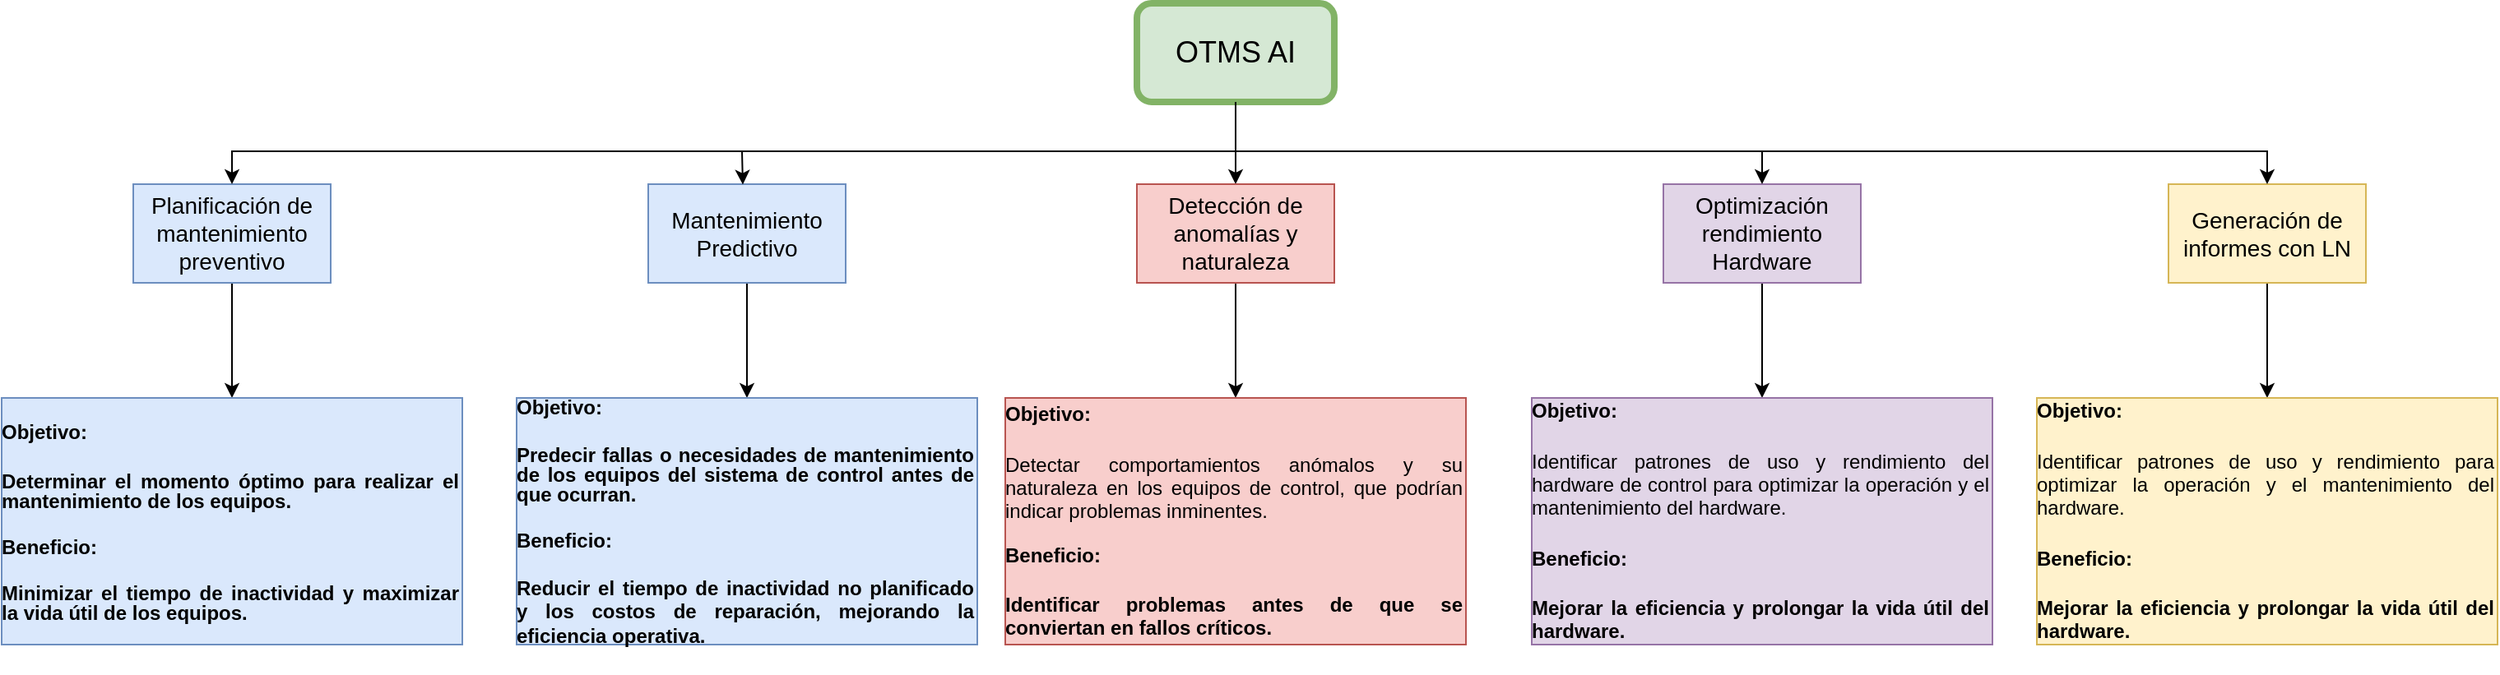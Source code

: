 <mxfile version="24.6.2" type="github">
  <diagram name="Página-1" id="28DYMGYW-lTGbGgKYK9i">
    <mxGraphModel dx="2328" dy="791" grid="1" gridSize="10" guides="1" tooltips="1" connect="1" arrows="1" fold="1" page="1" pageScale="1" pageWidth="827" pageHeight="1169" math="0" shadow="0">
      <root>
        <mxCell id="0" />
        <mxCell id="1" parent="0" />
        <mxCell id="Kg6lwI2vOc3HsI6Ho88o-5" value="" style="edgeStyle=orthogonalEdgeStyle;rounded=0;orthogonalLoop=1;jettySize=auto;html=1;" edge="1" parent="1" source="Kg6lwI2vOc3HsI6Ho88o-1" target="Kg6lwI2vOc3HsI6Ho88o-4">
          <mxGeometry relative="1" as="geometry" />
        </mxCell>
        <mxCell id="Kg6lwI2vOc3HsI6Ho88o-1" value="OTMS AI" style="rounded=1;whiteSpace=wrap;html=1;fillColor=#d5e8d4;strokeColor=#82b366;strokeWidth=4;fontSize=18;" vertex="1" parent="1">
          <mxGeometry x="-60" y="60" width="120" height="60" as="geometry" />
        </mxCell>
        <mxCell id="Kg6lwI2vOc3HsI6Ho88o-32" value="" style="edgeStyle=elbowEdgeStyle;rounded=0;orthogonalLoop=1;jettySize=auto;elbow=vertical;html=1;" edge="1" parent="1" source="Kg6lwI2vOc3HsI6Ho88o-2" target="Kg6lwI2vOc3HsI6Ho88o-29">
          <mxGeometry relative="1" as="geometry" />
        </mxCell>
        <mxCell id="Kg6lwI2vOc3HsI6Ho88o-2" value="Mantenimiento Predictivo" style="rounded=0;whiteSpace=wrap;html=1;fontSize=14;fillColor=#dae8fc;strokeColor=#6c8ebf;" vertex="1" parent="1">
          <mxGeometry x="-357" y="170" width="120" height="60" as="geometry" />
        </mxCell>
        <mxCell id="Kg6lwI2vOc3HsI6Ho88o-27" value="" style="edgeStyle=elbowEdgeStyle;rounded=0;orthogonalLoop=1;jettySize=auto;elbow=vertical;html=1;" edge="1" parent="1" source="Kg6lwI2vOc3HsI6Ho88o-3" target="Kg6lwI2vOc3HsI6Ho88o-20">
          <mxGeometry relative="1" as="geometry" />
        </mxCell>
        <mxCell id="Kg6lwI2vOc3HsI6Ho88o-3" value="Optimización rendimiento Hardware" style="rounded=0;whiteSpace=wrap;html=1;fontSize=14;fillColor=#e1d5e7;strokeColor=#9673a6;" vertex="1" parent="1">
          <mxGeometry x="260" y="170" width="120" height="60" as="geometry" />
        </mxCell>
        <mxCell id="Kg6lwI2vOc3HsI6Ho88o-26" value="" style="edgeStyle=elbowEdgeStyle;rounded=0;orthogonalLoop=1;jettySize=auto;elbow=vertical;html=1;" edge="1" parent="1" source="Kg6lwI2vOc3HsI6Ho88o-4" target="Kg6lwI2vOc3HsI6Ho88o-21">
          <mxGeometry relative="1" as="geometry" />
        </mxCell>
        <mxCell id="Kg6lwI2vOc3HsI6Ho88o-4" value="Detección de anomalías y naturaleza" style="rounded=0;whiteSpace=wrap;html=1;fontSize=14;fillColor=#f8cecc;strokeColor=#b85450;" vertex="1" parent="1">
          <mxGeometry x="-60" y="170" width="120" height="60" as="geometry" />
        </mxCell>
        <mxCell id="Kg6lwI2vOc3HsI6Ho88o-9" value="" style="endArrow=classic;html=1;rounded=0;exitX=0.5;exitY=1;exitDx=0;exitDy=0;entryX=0.479;entryY=0.005;entryDx=0;entryDy=0;entryPerimeter=0;" edge="1" parent="1" target="Kg6lwI2vOc3HsI6Ho88o-2">
          <mxGeometry width="50" height="50" relative="1" as="geometry">
            <mxPoint y="120" as="sourcePoint" />
            <mxPoint x="-298" y="170" as="targetPoint" />
            <Array as="points">
              <mxPoint y="150" />
              <mxPoint x="-300" y="150" />
            </Array>
          </mxGeometry>
        </mxCell>
        <mxCell id="Kg6lwI2vOc3HsI6Ho88o-11" value="" style="edgeStyle=none;orthogonalLoop=1;jettySize=auto;html=1;rounded=0;entryX=0.5;entryY=0;entryDx=0;entryDy=0;" edge="1" parent="1" target="Kg6lwI2vOc3HsI6Ho88o-3">
          <mxGeometry width="80" relative="1" as="geometry">
            <mxPoint y="120" as="sourcePoint" />
            <mxPoint x="30" y="160" as="targetPoint" />
            <Array as="points">
              <mxPoint y="150" />
              <mxPoint x="320" y="150" />
            </Array>
          </mxGeometry>
        </mxCell>
        <mxCell id="Kg6lwI2vOc3HsI6Ho88o-24" value="" style="edgeStyle=elbowEdgeStyle;rounded=0;orthogonalLoop=1;jettySize=auto;elbow=vertical;html=1;" edge="1" parent="1" source="Kg6lwI2vOc3HsI6Ho88o-12" target="Kg6lwI2vOc3HsI6Ho88o-14">
          <mxGeometry relative="1" as="geometry" />
        </mxCell>
        <mxCell id="Kg6lwI2vOc3HsI6Ho88o-12" value="Planificación de mantenimiento preventivo" style="rounded=0;whiteSpace=wrap;html=1;fontSize=14;fillColor=#dae8fc;strokeColor=#6c8ebf;" vertex="1" parent="1">
          <mxGeometry x="-670" y="170" width="120" height="60" as="geometry" />
        </mxCell>
        <mxCell id="Kg6lwI2vOc3HsI6Ho88o-14" value="&lt;h4 style=&quot;text-align: justify;&quot;&gt;Objetivo:&lt;/h4&gt;&lt;h4 style=&quot;text-align: justify; line-height: 100%;&quot;&gt;Determinar el momento óptimo para realizar el mantenimiento de los equipos.&amp;nbsp;&lt;/h4&gt;&lt;h4 style=&quot;text-align: justify; line-height: 100%;&quot;&gt;Beneficio:&lt;/h4&gt;&lt;h4 style=&quot;text-align: justify; line-height: 12px;&quot;&gt;Minimizar el tiempo de inactividad y maximizar la vida útil de los equipos.&lt;/h4&gt;" style="rounded=0;whiteSpace=wrap;html=1;fontSize=12;fillColor=#dae8fc;strokeColor=#6c8ebf;align=right;verticalAlign=middle;" vertex="1" parent="1">
          <mxGeometry x="-750" y="300" width="280" height="150" as="geometry" />
        </mxCell>
        <mxCell id="Kg6lwI2vOc3HsI6Ho88o-15" value="" style="edgeStyle=elbowEdgeStyle;orthogonalLoop=1;jettySize=auto;html=1;rounded=0;elbow=vertical;entryX=0.5;entryY=0;entryDx=0;entryDy=0;" edge="1" parent="1" target="Kg6lwI2vOc3HsI6Ho88o-12">
          <mxGeometry width="80" relative="1" as="geometry">
            <mxPoint x="-300" y="150" as="sourcePoint" />
            <mxPoint x="-450" y="130" as="targetPoint" />
            <Array as="points">
              <mxPoint x="-470" y="150" />
            </Array>
          </mxGeometry>
        </mxCell>
        <mxCell id="Kg6lwI2vOc3HsI6Ho88o-28" value="" style="edgeStyle=elbowEdgeStyle;rounded=0;orthogonalLoop=1;jettySize=auto;elbow=vertical;html=1;" edge="1" parent="1" source="Kg6lwI2vOc3HsI6Ho88o-16" target="Kg6lwI2vOc3HsI6Ho88o-22">
          <mxGeometry relative="1" as="geometry" />
        </mxCell>
        <mxCell id="Kg6lwI2vOc3HsI6Ho88o-16" value="Generación de informes con LN" style="rounded=0;whiteSpace=wrap;html=1;fontSize=14;fillColor=#fff2cc;strokeColor=#d6b656;" vertex="1" parent="1">
          <mxGeometry x="567" y="170" width="120" height="60" as="geometry" />
        </mxCell>
        <mxCell id="Kg6lwI2vOc3HsI6Ho88o-17" value="" style="edgeStyle=elbowEdgeStyle;orthogonalLoop=1;jettySize=auto;html=1;rounded=0;elbow=vertical;entryX=0.5;entryY=0;entryDx=0;entryDy=0;" edge="1" parent="1" target="Kg6lwI2vOc3HsI6Ho88o-16">
          <mxGeometry width="80" relative="1" as="geometry">
            <mxPoint x="320" y="150" as="sourcePoint" />
            <mxPoint x="630" y="170" as="targetPoint" />
            <Array as="points">
              <mxPoint x="490" y="150" />
            </Array>
          </mxGeometry>
        </mxCell>
        <mxCell id="Kg6lwI2vOc3HsI6Ho88o-20" value="&lt;h4 style=&quot;text-align: justify;&quot;&gt;Objetivo:&lt;/h4&gt;&lt;p style=&quot;text-align: justify;&quot;&gt;Identificar patrones de uso y rendimiento del hardware de control para optimizar la operación y el mantenimiento del hardware.&lt;/p&gt;&lt;h4 style=&quot;text-align: justify;&quot;&gt;Beneficio:&lt;/h4&gt;&lt;h4 style=&quot;text-align: justify;&quot;&gt;Mejorar la eficiencia y prolongar la vida útil del hardware.&lt;/h4&gt;" style="rounded=0;whiteSpace=wrap;html=1;fontSize=12;fillColor=#e1d5e7;strokeColor=#9673a6;align=right;verticalAlign=middle;" vertex="1" parent="1">
          <mxGeometry x="180" y="300" width="280" height="150" as="geometry" />
        </mxCell>
        <mxCell id="Kg6lwI2vOc3HsI6Ho88o-21" value="&lt;h4 style=&quot;text-align: justify;&quot;&gt;Objetivo:&lt;/h4&gt;&lt;p style=&quot;text-align: justify;&quot;&gt;&lt;span style=&quot;background-color: initial; text-align: right;&quot;&gt;Detectar comportamientos anómalos y su naturaleza en los equipos de control, que podrían indicar problemas inminentes.&lt;/span&gt;&lt;/p&gt;&lt;p style=&quot;text-align: justify;&quot;&gt;&lt;b&gt;&lt;span style=&quot;background-color: initial;&quot;&gt;Beneficio:&lt;/span&gt;&lt;br&gt;&lt;/b&gt;&lt;/p&gt;&lt;h4 style=&quot;text-align: justify;&quot;&gt;Identificar problemas antes de que se conviertan en fallos críticos.&lt;/h4&gt;" style="rounded=0;whiteSpace=wrap;html=1;fontSize=12;fillColor=#f8cecc;strokeColor=#b85450;align=right;verticalAlign=middle;" vertex="1" parent="1">
          <mxGeometry x="-140" y="300" width="280" height="150" as="geometry" />
        </mxCell>
        <mxCell id="Kg6lwI2vOc3HsI6Ho88o-22" value="&lt;h4 style=&quot;text-align: justify;&quot;&gt;Objetivo:&lt;/h4&gt;&lt;p style=&quot;text-align: justify;&quot;&gt;Identificar patrones de uso y rendimiento para optimizar la operación y el mantenimiento del hardware.&lt;/p&gt;&lt;h4 style=&quot;text-align: justify;&quot;&gt;Beneficio:&lt;/h4&gt;&lt;h4 style=&quot;text-align: justify;&quot;&gt;Mejorar la eficiencia y prolongar la vida útil del hardware.&lt;/h4&gt;" style="rounded=0;whiteSpace=wrap;html=1;fontSize=12;fillColor=#fff2cc;strokeColor=#d6b656;align=right;verticalAlign=middle;" vertex="1" parent="1">
          <mxGeometry x="487" y="300" width="280" height="150" as="geometry" />
        </mxCell>
        <mxCell id="Kg6lwI2vOc3HsI6Ho88o-29" value="&lt;h4 style=&quot;text-align: justify;&quot;&gt;Objetivo:&lt;/h4&gt;&lt;h4 style=&quot;text-align: justify; line-height: 100%;&quot;&gt;Predecir fallas o necesidades de mantenimiento de los equipos del sistema de control antes de que ocurran.&lt;/h4&gt;&lt;h4 style=&quot;text-align: justify; line-height: 100%;&quot;&gt;Beneficio:&lt;/h4&gt;&lt;h4 style=&quot;text-align: justify;&quot;&gt;Reducir el tiempo de inactividad no planificado y los costos de reparación, mejorando la eficiencia operativa.&lt;/h4&gt;" style="rounded=0;whiteSpace=wrap;html=1;fontSize=12;fillColor=#dae8fc;strokeColor=#6c8ebf;align=right;verticalAlign=middle;" vertex="1" parent="1">
          <mxGeometry x="-437" y="300" width="280" height="150" as="geometry" />
        </mxCell>
      </root>
    </mxGraphModel>
  </diagram>
</mxfile>
